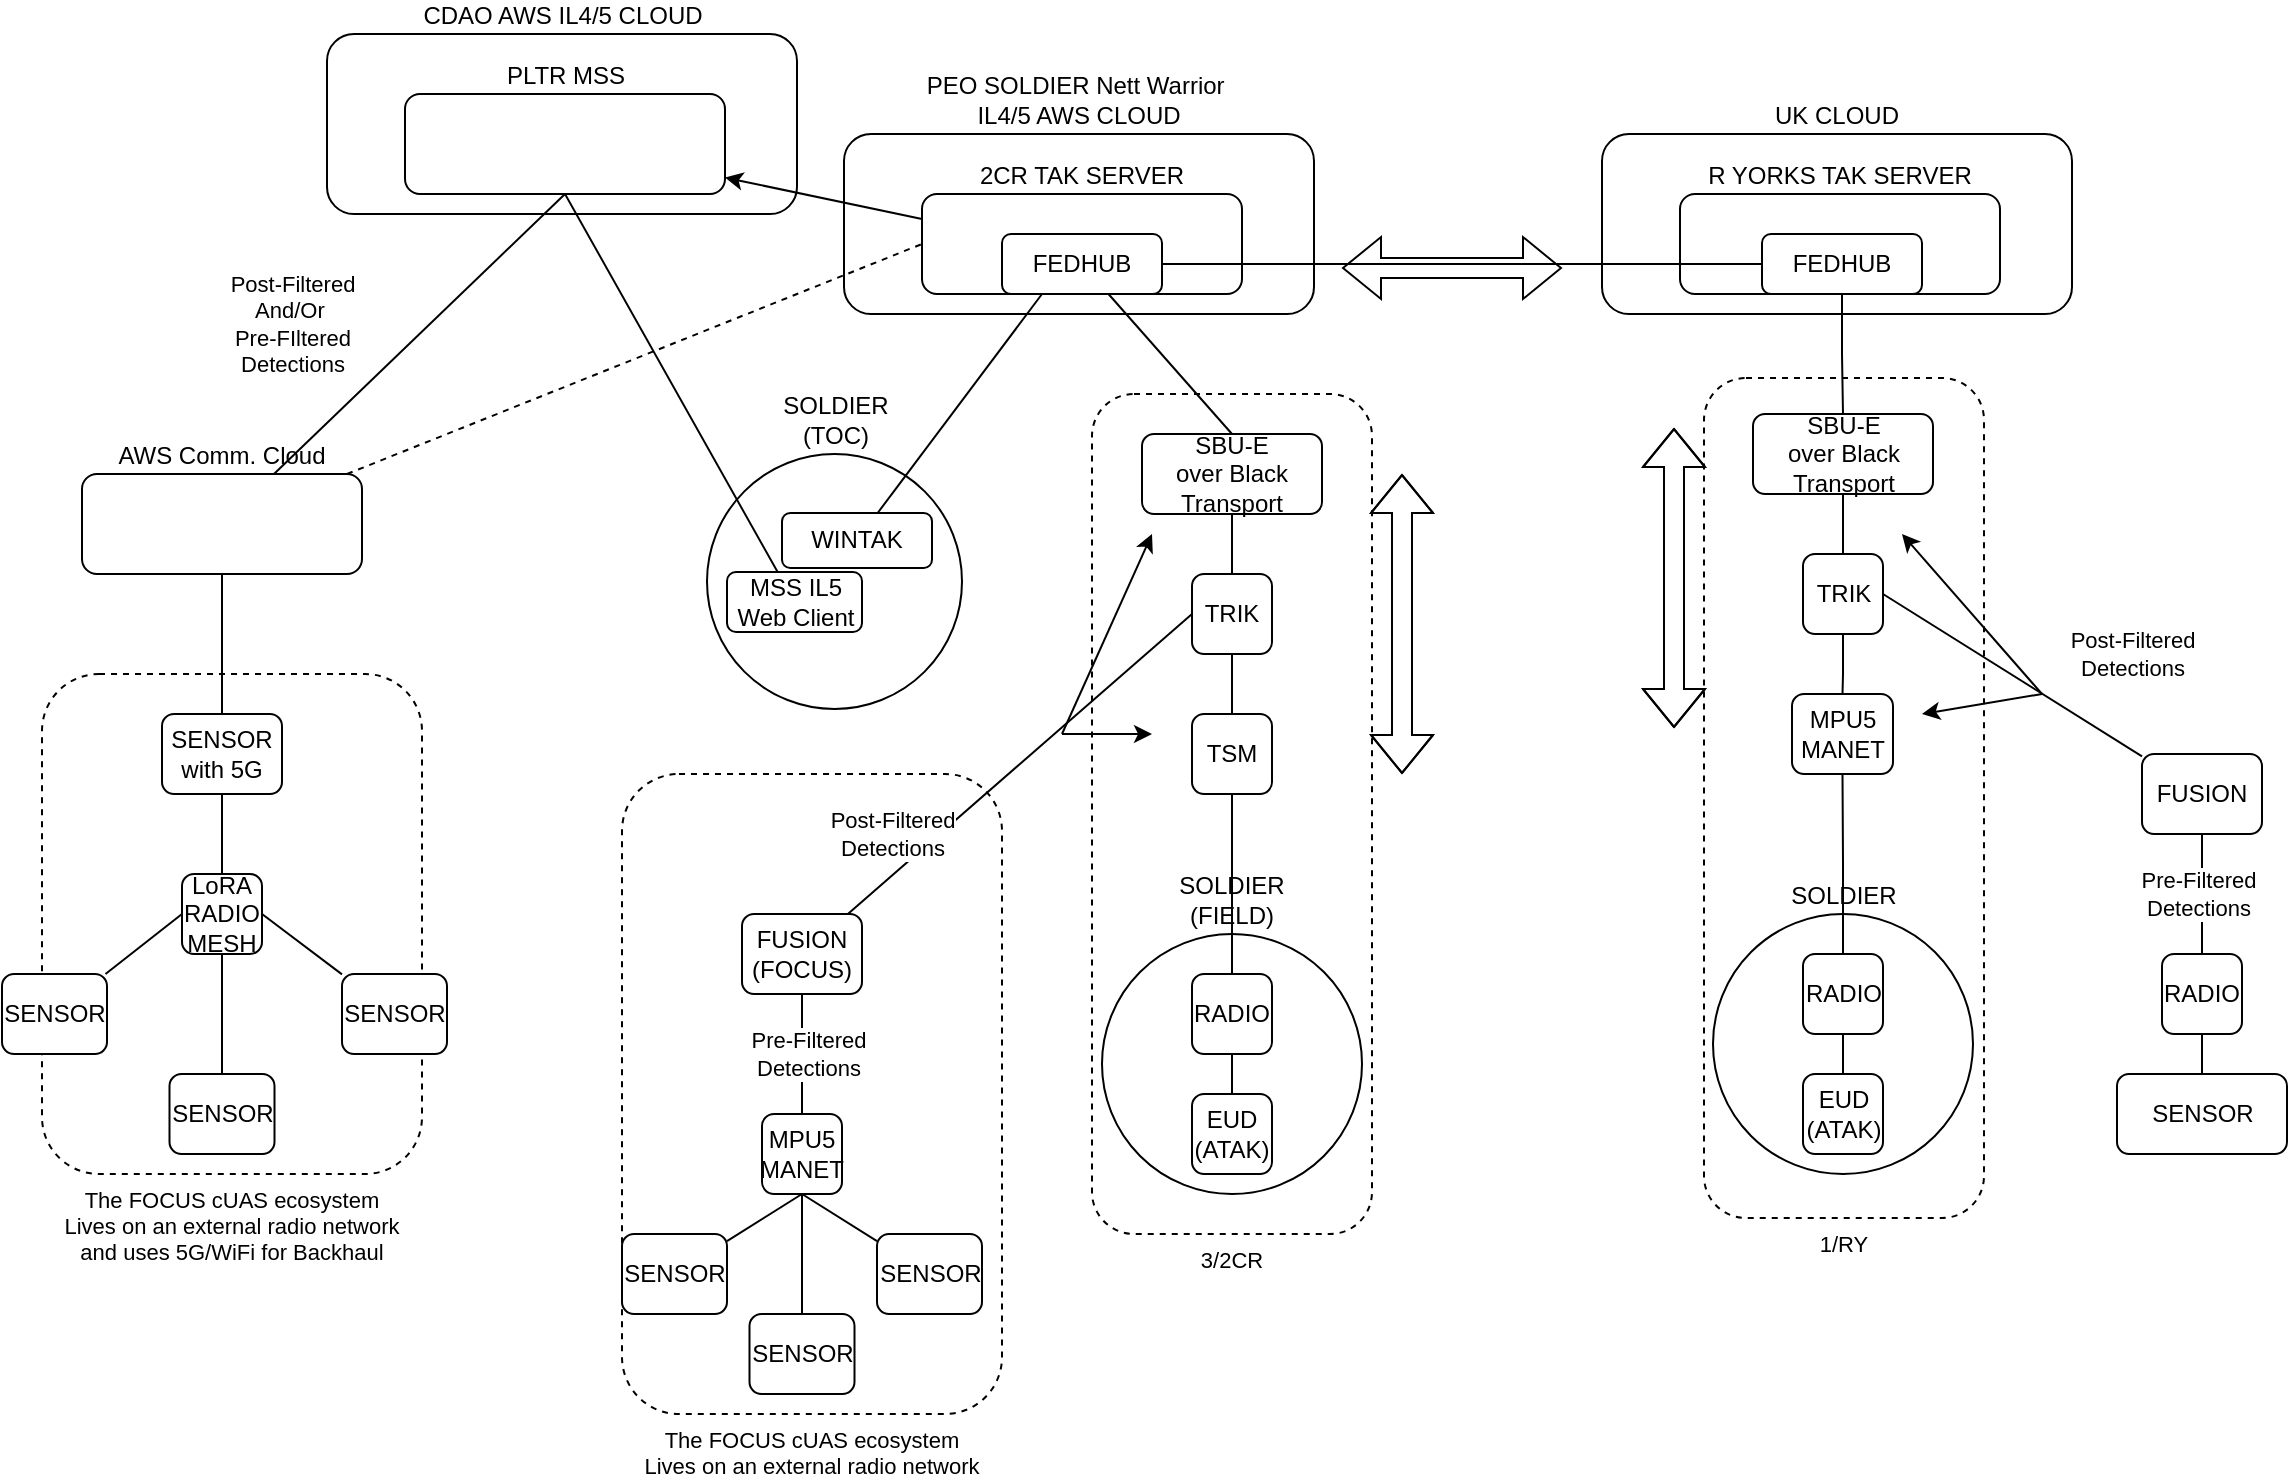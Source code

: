<mxfile version="27.1.6">
  <diagram name="Page-1" id="hvNq0bLNqhKwoZfUZP0T">
    <mxGraphModel grid="1" page="1" gridSize="10" guides="1" tooltips="1" connect="1" arrows="1" fold="1" pageScale="1" pageWidth="850" pageHeight="1100" math="0" shadow="0">
      <root>
        <mxCell id="0" />
        <mxCell id="1" parent="0" />
        <mxCell id="jyh1h8HAa2u7fzU4bVlv-78" value="1/RY" style="rounded=1;whiteSpace=wrap;html=1;fontFamily=Helvetica;fontSize=11;fontColor=default;labelBackgroundColor=default;dashed=1;labelPosition=center;verticalLabelPosition=bottom;align=center;verticalAlign=top;" vertex="1" parent="1">
          <mxGeometry x="581" y="82" width="140" height="420" as="geometry" />
        </mxCell>
        <mxCell id="jyh1h8HAa2u7fzU4bVlv-77" value="The FOCUS cUAS ecosystem&lt;div&gt;Lives on an external radio network&lt;/div&gt;" style="rounded=1;whiteSpace=wrap;html=1;fontFamily=Helvetica;fontSize=11;fontColor=default;labelBackgroundColor=default;dashed=1;labelPosition=center;verticalLabelPosition=bottom;align=center;verticalAlign=top;" vertex="1" parent="1">
          <mxGeometry x="40" y="280" width="190" height="320" as="geometry" />
        </mxCell>
        <mxCell id="jyh1h8HAa2u7fzU4bVlv-75" value="3/2CR" style="rounded=1;whiteSpace=wrap;html=1;fontFamily=Helvetica;fontSize=11;fontColor=default;labelBackgroundColor=default;dashed=1;labelPosition=center;verticalLabelPosition=bottom;align=center;verticalAlign=top;" vertex="1" parent="1">
          <mxGeometry x="275" y="90" width="140" height="420" as="geometry" />
        </mxCell>
        <mxCell id="jyh1h8HAa2u7fzU4bVlv-12" value="PEO SOLDIER Nett Warrior&amp;nbsp;&lt;div&gt;IL4/5 AWS CLOUD&lt;/div&gt;" style="rounded=1;whiteSpace=wrap;html=1;labelPosition=center;verticalLabelPosition=top;align=center;verticalAlign=bottom;" vertex="1" parent="1">
          <mxGeometry x="151" y="-40" width="235" height="90" as="geometry" />
        </mxCell>
        <mxCell id="jyh1h8HAa2u7fzU4bVlv-13" value="2CR TAK SERVER" style="rounded=1;whiteSpace=wrap;html=1;labelPosition=center;verticalLabelPosition=top;align=center;verticalAlign=bottom;" vertex="1" parent="1">
          <mxGeometry x="190" y="-10" width="160" height="50" as="geometry" />
        </mxCell>
        <mxCell id="jyh1h8HAa2u7fzU4bVlv-29" style="rounded=0;orthogonalLoop=1;jettySize=auto;html=1;entryX=0.5;entryY=0;entryDx=0;entryDy=0;endArrow=none;startFill=0;" edge="1" parent="1" source="jyh1h8HAa2u7fzU4bVlv-14" target="jyh1h8HAa2u7fzU4bVlv-28">
          <mxGeometry relative="1" as="geometry" />
        </mxCell>
        <mxCell id="jyh1h8HAa2u7fzU4bVlv-14" value="FEDHUB" style="rounded=1;whiteSpace=wrap;html=1;" vertex="1" parent="1">
          <mxGeometry x="230" y="10" width="80" height="30" as="geometry" />
        </mxCell>
        <mxCell id="jyh1h8HAa2u7fzU4bVlv-16" value="UK CLOUD" style="rounded=1;whiteSpace=wrap;html=1;labelPosition=center;verticalLabelPosition=top;align=center;verticalAlign=bottom;" vertex="1" parent="1">
          <mxGeometry x="530" y="-40" width="235" height="90" as="geometry" />
        </mxCell>
        <mxCell id="jyh1h8HAa2u7fzU4bVlv-17" value="R YORKS TAK SERVER" style="rounded=1;whiteSpace=wrap;html=1;labelPosition=center;verticalLabelPosition=top;align=center;verticalAlign=bottom;" vertex="1" parent="1">
          <mxGeometry x="569" y="-10" width="160" height="50" as="geometry" />
        </mxCell>
        <mxCell id="jyh1h8HAa2u7fzU4bVlv-40" style="edgeStyle=orthogonalEdgeStyle;rounded=0;orthogonalLoop=1;jettySize=auto;html=1;endArrow=none;startFill=0;" edge="1" parent="1" source="jyh1h8HAa2u7fzU4bVlv-18" target="jyh1h8HAa2u7fzU4bVlv-39">
          <mxGeometry relative="1" as="geometry" />
        </mxCell>
        <mxCell id="jyh1h8HAa2u7fzU4bVlv-41" style="edgeStyle=orthogonalEdgeStyle;rounded=0;orthogonalLoop=1;jettySize=auto;html=1;endArrow=none;startFill=0;" edge="1" parent="1" source="jyh1h8HAa2u7fzU4bVlv-18" target="jyh1h8HAa2u7fzU4bVlv-14">
          <mxGeometry relative="1" as="geometry" />
        </mxCell>
        <mxCell id="jyh1h8HAa2u7fzU4bVlv-18" value="FEDHUB" style="rounded=1;whiteSpace=wrap;html=1;" vertex="1" parent="1">
          <mxGeometry x="610" y="10" width="80" height="30" as="geometry" />
        </mxCell>
        <mxCell id="jyh1h8HAa2u7fzU4bVlv-19" value="SOLDIER&lt;div&gt;(FIELD)&lt;/div&gt;" style="ellipse;whiteSpace=wrap;html=1;aspect=fixed;labelPosition=center;verticalLabelPosition=top;align=center;verticalAlign=bottom;" vertex="1" parent="1">
          <mxGeometry x="280" y="360" width="130" height="130" as="geometry" />
        </mxCell>
        <mxCell id="jyh1h8HAa2u7fzU4bVlv-20" style="edgeStyle=orthogonalEdgeStyle;rounded=0;orthogonalLoop=1;jettySize=auto;html=1;endArrow=none;startFill=0;" edge="1" parent="1" source="jyh1h8HAa2u7fzU4bVlv-22" target="jyh1h8HAa2u7fzU4bVlv-23">
          <mxGeometry relative="1" as="geometry" />
        </mxCell>
        <mxCell id="jyh1h8HAa2u7fzU4bVlv-21" value="" style="edgeStyle=orthogonalEdgeStyle;rounded=0;orthogonalLoop=1;jettySize=auto;html=1;endArrow=none;startFill=0;" edge="1" parent="1" source="jyh1h8HAa2u7fzU4bVlv-22" target="jyh1h8HAa2u7fzU4bVlv-28">
          <mxGeometry relative="1" as="geometry" />
        </mxCell>
        <mxCell id="jyh1h8HAa2u7fzU4bVlv-22" value="TRIK" style="rounded=1;whiteSpace=wrap;html=1;" vertex="1" parent="1">
          <mxGeometry x="325" y="180" width="40" height="40" as="geometry" />
        </mxCell>
        <mxCell id="jyh1h8HAa2u7fzU4bVlv-23" value="TSM" style="rounded=1;whiteSpace=wrap;html=1;" vertex="1" parent="1">
          <mxGeometry x="325" y="250" width="40" height="40" as="geometry" />
        </mxCell>
        <mxCell id="jyh1h8HAa2u7fzU4bVlv-24" style="edgeStyle=orthogonalEdgeStyle;rounded=0;orthogonalLoop=1;jettySize=auto;html=1;entryX=0.5;entryY=1;entryDx=0;entryDy=0;endArrow=none;startFill=0;" edge="1" parent="1" source="jyh1h8HAa2u7fzU4bVlv-27" target="jyh1h8HAa2u7fzU4bVlv-23">
          <mxGeometry relative="1" as="geometry" />
        </mxCell>
        <mxCell id="jyh1h8HAa2u7fzU4bVlv-25" value="EUD&lt;div&gt;(ATAK)&lt;/div&gt;" style="rounded=1;whiteSpace=wrap;html=1;" vertex="1" parent="1">
          <mxGeometry x="325" y="440" width="40" height="40" as="geometry" />
        </mxCell>
        <mxCell id="jyh1h8HAa2u7fzU4bVlv-26" value="" style="edgeStyle=orthogonalEdgeStyle;rounded=0;orthogonalLoop=1;jettySize=auto;html=1;entryX=0.5;entryY=1;entryDx=0;entryDy=0;endArrow=none;startFill=0;" edge="1" parent="1" source="jyh1h8HAa2u7fzU4bVlv-25" target="jyh1h8HAa2u7fzU4bVlv-27">
          <mxGeometry relative="1" as="geometry">
            <mxPoint x="345" y="360" as="sourcePoint" />
            <mxPoint x="345" y="280" as="targetPoint" />
          </mxGeometry>
        </mxCell>
        <mxCell id="jyh1h8HAa2u7fzU4bVlv-27" value="RADIO" style="rounded=1;whiteSpace=wrap;html=1;" vertex="1" parent="1">
          <mxGeometry x="325" y="380" width="40" height="40" as="geometry" />
        </mxCell>
        <mxCell id="jyh1h8HAa2u7fzU4bVlv-28" value="SBU-E&lt;div&gt;over Black Transport&lt;/div&gt;" style="rounded=1;whiteSpace=wrap;html=1;" vertex="1" parent="1">
          <mxGeometry x="300" y="110" width="90" height="40" as="geometry" />
        </mxCell>
        <mxCell id="jyh1h8HAa2u7fzU4bVlv-30" value="SOLDIER" style="ellipse;whiteSpace=wrap;html=1;aspect=fixed;labelPosition=center;verticalLabelPosition=top;align=center;verticalAlign=bottom;" vertex="1" parent="1">
          <mxGeometry x="585.5" y="350" width="130" height="130" as="geometry" />
        </mxCell>
        <mxCell id="jyh1h8HAa2u7fzU4bVlv-31" style="edgeStyle=orthogonalEdgeStyle;rounded=0;orthogonalLoop=1;jettySize=auto;html=1;endArrow=none;startFill=0;" edge="1" parent="1" source="jyh1h8HAa2u7fzU4bVlv-33" target="jyh1h8HAa2u7fzU4bVlv-34">
          <mxGeometry relative="1" as="geometry" />
        </mxCell>
        <mxCell id="jyh1h8HAa2u7fzU4bVlv-32" value="" style="edgeStyle=orthogonalEdgeStyle;rounded=0;orthogonalLoop=1;jettySize=auto;html=1;endArrow=none;startFill=0;" edge="1" parent="1" source="jyh1h8HAa2u7fzU4bVlv-33" target="jyh1h8HAa2u7fzU4bVlv-39">
          <mxGeometry relative="1" as="geometry" />
        </mxCell>
        <mxCell id="jyh1h8HAa2u7fzU4bVlv-33" value="TRIK" style="rounded=1;whiteSpace=wrap;html=1;" vertex="1" parent="1">
          <mxGeometry x="630.5" y="170" width="40" height="40" as="geometry" />
        </mxCell>
        <mxCell id="jyh1h8HAa2u7fzU4bVlv-34" value="MPU5&lt;div&gt;MANET&lt;/div&gt;" style="rounded=1;whiteSpace=wrap;html=1;" vertex="1" parent="1">
          <mxGeometry x="625" y="240" width="50.5" height="40" as="geometry" />
        </mxCell>
        <mxCell id="jyh1h8HAa2u7fzU4bVlv-35" style="edgeStyle=orthogonalEdgeStyle;rounded=0;orthogonalLoop=1;jettySize=auto;html=1;entryX=0.5;entryY=1;entryDx=0;entryDy=0;endArrow=none;startFill=0;" edge="1" parent="1" source="jyh1h8HAa2u7fzU4bVlv-38" target="jyh1h8HAa2u7fzU4bVlv-34">
          <mxGeometry relative="1" as="geometry" />
        </mxCell>
        <mxCell id="jyh1h8HAa2u7fzU4bVlv-36" value="EUD&lt;div&gt;(ATAK)&lt;/div&gt;" style="rounded=1;whiteSpace=wrap;html=1;" vertex="1" parent="1">
          <mxGeometry x="630.5" y="430" width="40" height="40" as="geometry" />
        </mxCell>
        <mxCell id="jyh1h8HAa2u7fzU4bVlv-37" value="" style="edgeStyle=orthogonalEdgeStyle;rounded=0;orthogonalLoop=1;jettySize=auto;html=1;entryX=0.5;entryY=1;entryDx=0;entryDy=0;endArrow=none;startFill=0;" edge="1" parent="1" source="jyh1h8HAa2u7fzU4bVlv-36" target="jyh1h8HAa2u7fzU4bVlv-38">
          <mxGeometry relative="1" as="geometry">
            <mxPoint x="650.5" y="350" as="sourcePoint" />
            <mxPoint x="650.5" y="270" as="targetPoint" />
          </mxGeometry>
        </mxCell>
        <mxCell id="jyh1h8HAa2u7fzU4bVlv-38" value="RADIO" style="rounded=1;whiteSpace=wrap;html=1;" vertex="1" parent="1">
          <mxGeometry x="630.5" y="370" width="40" height="40" as="geometry" />
        </mxCell>
        <mxCell id="jyh1h8HAa2u7fzU4bVlv-39" value="SBU-E&lt;div&gt;over Black Transport&lt;/div&gt;" style="rounded=1;whiteSpace=wrap;html=1;" vertex="1" parent="1">
          <mxGeometry x="605.5" y="100" width="90" height="40" as="geometry" />
        </mxCell>
        <mxCell id="jyh1h8HAa2u7fzU4bVlv-50" style="rounded=0;orthogonalLoop=1;jettySize=auto;html=1;entryX=1;entryY=0.5;entryDx=0;entryDy=0;endArrow=none;startFill=0;" edge="1" parent="1" source="jyh1h8HAa2u7fzU4bVlv-45" target="jyh1h8HAa2u7fzU4bVlv-33">
          <mxGeometry relative="1" as="geometry" />
        </mxCell>
        <mxCell id="jyh1h8HAa2u7fzU4bVlv-45" value="FUSION" style="rounded=1;whiteSpace=wrap;html=1;" vertex="1" parent="1">
          <mxGeometry x="800" y="270" width="60" height="40" as="geometry" />
        </mxCell>
        <mxCell id="jyh1h8HAa2u7fzU4bVlv-46" style="edgeStyle=orthogonalEdgeStyle;rounded=0;orthogonalLoop=1;jettySize=auto;html=1;entryX=0.5;entryY=1;entryDx=0;entryDy=0;endArrow=none;startFill=0;" edge="1" parent="1" source="jyh1h8HAa2u7fzU4bVlv-49" target="jyh1h8HAa2u7fzU4bVlv-45">
          <mxGeometry relative="1" as="geometry" />
        </mxCell>
        <mxCell id="jyh1h8HAa2u7fzU4bVlv-47" value="SENSOR" style="rounded=1;whiteSpace=wrap;html=1;" vertex="1" parent="1">
          <mxGeometry x="787.5" y="430" width="85" height="40" as="geometry" />
        </mxCell>
        <mxCell id="jyh1h8HAa2u7fzU4bVlv-48" value="" style="edgeStyle=orthogonalEdgeStyle;rounded=0;orthogonalLoop=1;jettySize=auto;html=1;entryX=0.5;entryY=1;entryDx=0;entryDy=0;endArrow=none;startFill=0;" edge="1" parent="1" source="jyh1h8HAa2u7fzU4bVlv-47" target="jyh1h8HAa2u7fzU4bVlv-49">
          <mxGeometry relative="1" as="geometry">
            <mxPoint x="815" y="350" as="sourcePoint" />
            <mxPoint x="815" y="270" as="targetPoint" />
          </mxGeometry>
        </mxCell>
        <mxCell id="jyh1h8HAa2u7fzU4bVlv-49" value="RADIO" style="rounded=1;whiteSpace=wrap;html=1;" vertex="1" parent="1">
          <mxGeometry x="810" y="370" width="40" height="40" as="geometry" />
        </mxCell>
        <mxCell id="jyh1h8HAa2u7fzU4bVlv-54" value="" style="endArrow=classic;html=1;rounded=0;curved=1;" edge="1" parent="1">
          <mxGeometry width="50" height="50" relative="1" as="geometry">
            <mxPoint x="750" y="240" as="sourcePoint" />
            <mxPoint x="680" y="160" as="targetPoint" />
          </mxGeometry>
        </mxCell>
        <mxCell id="jyh1h8HAa2u7fzU4bVlv-55" value="" style="endArrow=classic;html=1;rounded=0;curved=1;" edge="1" parent="1">
          <mxGeometry width="50" height="50" relative="1" as="geometry">
            <mxPoint x="750" y="240" as="sourcePoint" />
            <mxPoint x="690" y="250" as="targetPoint" />
          </mxGeometry>
        </mxCell>
        <mxCell id="jyh1h8HAa2u7fzU4bVlv-63" style="rounded=0;orthogonalLoop=1;jettySize=auto;html=1;entryX=0;entryY=0.5;entryDx=0;entryDy=0;endArrow=none;startFill=0;" edge="1" parent="1" source="jyh1h8HAa2u7fzU4bVlv-56">
          <mxGeometry relative="1" as="geometry">
            <mxPoint x="325" y="200" as="targetPoint" />
          </mxGeometry>
        </mxCell>
        <mxCell id="jyh1h8HAa2u7fzU4bVlv-56" value="FUSION&lt;div&gt;(FOCUS)&lt;/div&gt;" style="rounded=1;whiteSpace=wrap;html=1;" vertex="1" parent="1">
          <mxGeometry x="100" y="350" width="60" height="40" as="geometry" />
        </mxCell>
        <mxCell id="jyh1h8HAa2u7fzU4bVlv-57" style="edgeStyle=orthogonalEdgeStyle;rounded=0;orthogonalLoop=1;jettySize=auto;html=1;entryX=0.5;entryY=1;entryDx=0;entryDy=0;endArrow=none;startFill=0;" edge="1" parent="1" source="jyh1h8HAa2u7fzU4bVlv-60" target="jyh1h8HAa2u7fzU4bVlv-56">
          <mxGeometry relative="1" as="geometry" />
        </mxCell>
        <mxCell id="jyh1h8HAa2u7fzU4bVlv-58" value="SENSOR" style="rounded=1;whiteSpace=wrap;html=1;" vertex="1" parent="1">
          <mxGeometry x="40" y="510" width="52.5" height="40" as="geometry" />
        </mxCell>
        <mxCell id="jyh1h8HAa2u7fzU4bVlv-59" value="" style="rounded=0;orthogonalLoop=1;jettySize=auto;html=1;entryX=0.5;entryY=1;entryDx=0;entryDy=0;endArrow=none;startFill=0;" edge="1" parent="1" source="jyh1h8HAa2u7fzU4bVlv-58" target="jyh1h8HAa2u7fzU4bVlv-60">
          <mxGeometry relative="1" as="geometry">
            <mxPoint x="115" y="430" as="sourcePoint" />
            <mxPoint x="115" y="350" as="targetPoint" />
          </mxGeometry>
        </mxCell>
        <mxCell id="jyh1h8HAa2u7fzU4bVlv-60" value="MPU5&lt;div&gt;MANET&lt;/div&gt;" style="rounded=1;whiteSpace=wrap;html=1;" vertex="1" parent="1">
          <mxGeometry x="110" y="450" width="40" height="40" as="geometry" />
        </mxCell>
        <mxCell id="jyh1h8HAa2u7fzU4bVlv-61" value="" style="endArrow=classic;html=1;rounded=0;curved=1;" edge="1" parent="1">
          <mxGeometry width="50" height="50" relative="1" as="geometry">
            <mxPoint x="260" y="260" as="sourcePoint" />
            <mxPoint x="305" y="160" as="targetPoint" />
          </mxGeometry>
        </mxCell>
        <mxCell id="jyh1h8HAa2u7fzU4bVlv-62" value="" style="endArrow=classic;html=1;rounded=0;curved=1;" edge="1" parent="1">
          <mxGeometry width="50" height="50" relative="1" as="geometry">
            <mxPoint x="260" y="260" as="sourcePoint" />
            <mxPoint x="305" y="260" as="targetPoint" />
          </mxGeometry>
        </mxCell>
        <mxCell id="jyh1h8HAa2u7fzU4bVlv-64" value="" style="shape=flexArrow;endArrow=classic;startArrow=classic;html=1;rounded=0;strokeColor=default;align=center;verticalAlign=middle;fontFamily=Helvetica;fontSize=11;fontColor=default;labelBackgroundColor=default;" edge="1" parent="1">
          <mxGeometry width="100" height="100" relative="1" as="geometry">
            <mxPoint x="400" y="27" as="sourcePoint" />
            <mxPoint x="510" y="27" as="targetPoint" />
          </mxGeometry>
        </mxCell>
        <mxCell id="jyh1h8HAa2u7fzU4bVlv-65" value="" style="shape=flexArrow;endArrow=classic;startArrow=classic;html=1;rounded=0;strokeColor=default;align=center;verticalAlign=middle;fontFamily=Helvetica;fontSize=11;fontColor=default;labelBackgroundColor=default;" edge="1" parent="1">
          <mxGeometry width="100" height="100" relative="1" as="geometry">
            <mxPoint x="430" y="130" as="sourcePoint" />
            <mxPoint x="430" y="280" as="targetPoint" />
            <Array as="points">
              <mxPoint x="430" y="219" />
            </Array>
          </mxGeometry>
        </mxCell>
        <mxCell id="jyh1h8HAa2u7fzU4bVlv-66" value="" style="shape=flexArrow;endArrow=classic;startArrow=classic;html=1;rounded=0;strokeColor=default;align=center;verticalAlign=middle;fontFamily=Helvetica;fontSize=11;fontColor=default;labelBackgroundColor=default;" edge="1" parent="1">
          <mxGeometry width="100" height="100" relative="1" as="geometry">
            <mxPoint x="566" y="107" as="sourcePoint" />
            <mxPoint x="566" y="257" as="targetPoint" />
            <Array as="points">
              <mxPoint x="566" y="196" />
            </Array>
          </mxGeometry>
        </mxCell>
        <mxCell id="jyh1h8HAa2u7fzU4bVlv-67" value="Post-Filtered&lt;div&gt;Detections&lt;/div&gt;" style="text;html=1;align=center;verticalAlign=middle;resizable=0;points=[];autosize=1;strokeColor=none;fillColor=none;fontFamily=Helvetica;fontSize=11;fontColor=default;labelBackgroundColor=default;" vertex="1" parent="1">
          <mxGeometry x="130" y="290" width="90" height="40" as="geometry" />
        </mxCell>
        <mxCell id="jyh1h8HAa2u7fzU4bVlv-68" value="Pre-Filtered&lt;div&gt;Detections&lt;/div&gt;" style="text;html=1;align=center;verticalAlign=middle;resizable=0;points=[];autosize=1;strokeColor=none;fillColor=none;fontFamily=Helvetica;fontSize=11;fontColor=default;labelBackgroundColor=default;" vertex="1" parent="1">
          <mxGeometry x="92.5" y="400" width="80" height="40" as="geometry" />
        </mxCell>
        <mxCell id="jyh1h8HAa2u7fzU4bVlv-71" style="edgeStyle=none;shape=connector;rounded=0;orthogonalLoop=1;jettySize=auto;html=1;strokeColor=default;align=center;verticalAlign=middle;fontFamily=Helvetica;fontSize=11;fontColor=default;labelBackgroundColor=default;startFill=0;endArrow=none;" edge="1" parent="1" source="jyh1h8HAa2u7fzU4bVlv-69" target="jyh1h8HAa2u7fzU4bVlv-60">
          <mxGeometry relative="1" as="geometry" />
        </mxCell>
        <mxCell id="jyh1h8HAa2u7fzU4bVlv-69" value="SENSOR" style="rounded=1;whiteSpace=wrap;html=1;" vertex="1" parent="1">
          <mxGeometry x="103.75" y="550" width="52.5" height="40" as="geometry" />
        </mxCell>
        <mxCell id="jyh1h8HAa2u7fzU4bVlv-72" style="edgeStyle=none;shape=connector;rounded=0;orthogonalLoop=1;jettySize=auto;html=1;entryX=0.5;entryY=1;entryDx=0;entryDy=0;strokeColor=default;align=center;verticalAlign=middle;fontFamily=Helvetica;fontSize=11;fontColor=default;labelBackgroundColor=default;startFill=0;endArrow=none;" edge="1" parent="1" source="jyh1h8HAa2u7fzU4bVlv-70" target="jyh1h8HAa2u7fzU4bVlv-60">
          <mxGeometry relative="1" as="geometry" />
        </mxCell>
        <mxCell id="jyh1h8HAa2u7fzU4bVlv-70" value="SENSOR" style="rounded=1;whiteSpace=wrap;html=1;" vertex="1" parent="1">
          <mxGeometry x="167.5" y="510" width="52.5" height="40" as="geometry" />
        </mxCell>
        <mxCell id="jyh1h8HAa2u7fzU4bVlv-73" value="Post-Filtered&lt;div&gt;Detections&lt;/div&gt;" style="text;html=1;align=center;verticalAlign=middle;resizable=0;points=[];autosize=1;strokeColor=none;fillColor=none;fontFamily=Helvetica;fontSize=11;fontColor=default;labelBackgroundColor=default;" vertex="1" parent="1">
          <mxGeometry x="750" y="200" width="90" height="40" as="geometry" />
        </mxCell>
        <mxCell id="jyh1h8HAa2u7fzU4bVlv-74" value="Pre-Filtered&lt;div&gt;Detections&lt;/div&gt;" style="text;html=1;align=center;verticalAlign=middle;resizable=0;points=[];autosize=1;strokeColor=none;fillColor=none;fontFamily=Helvetica;fontSize=11;fontColor=default;labelBackgroundColor=default;" vertex="1" parent="1">
          <mxGeometry x="787.5" y="320" width="80" height="40" as="geometry" />
        </mxCell>
        <mxCell id="jyh1h8HAa2u7fzU4bVlv-79" value="CDAO AWS IL4/5 CLOUD" style="rounded=1;whiteSpace=wrap;html=1;labelPosition=center;verticalLabelPosition=top;align=center;verticalAlign=bottom;" vertex="1" parent="1">
          <mxGeometry x="-107.5" y="-90" width="235" height="90" as="geometry" />
        </mxCell>
        <mxCell id="jyh1h8HAa2u7fzU4bVlv-104" style="edgeStyle=none;shape=connector;rounded=0;orthogonalLoop=1;jettySize=auto;html=1;entryX=0;entryY=0.25;entryDx=0;entryDy=0;strokeColor=default;align=center;verticalAlign=middle;fontFamily=Helvetica;fontSize=11;fontColor=default;labelBackgroundColor=default;startFill=1;endArrow=none;endFill=1;startArrow=classic;" edge="1" parent="1" source="jyh1h8HAa2u7fzU4bVlv-80" target="jyh1h8HAa2u7fzU4bVlv-13">
          <mxGeometry relative="1" as="geometry" />
        </mxCell>
        <mxCell id="jyh1h8HAa2u7fzU4bVlv-80" value="PLTR MSS" style="rounded=1;whiteSpace=wrap;html=1;labelPosition=center;verticalLabelPosition=top;align=center;verticalAlign=bottom;" vertex="1" parent="1">
          <mxGeometry x="-68.5" y="-60" width="160" height="50" as="geometry" />
        </mxCell>
        <mxCell id="jyh1h8HAa2u7fzU4bVlv-102" style="edgeStyle=none;shape=connector;rounded=0;orthogonalLoop=1;jettySize=auto;html=1;entryX=0.5;entryY=1;entryDx=0;entryDy=0;strokeColor=default;align=center;verticalAlign=middle;fontFamily=Helvetica;fontSize=11;fontColor=default;labelBackgroundColor=default;startFill=0;endArrow=none;" edge="1" parent="1" source="jyh1h8HAa2u7fzU4bVlv-82" target="jyh1h8HAa2u7fzU4bVlv-80">
          <mxGeometry relative="1" as="geometry" />
        </mxCell>
        <mxCell id="jyh1h8HAa2u7fzU4bVlv-103" style="edgeStyle=none;shape=connector;rounded=0;orthogonalLoop=1;jettySize=auto;html=1;entryX=0;entryY=0.5;entryDx=0;entryDy=0;strokeColor=default;align=center;verticalAlign=middle;fontFamily=Helvetica;fontSize=11;fontColor=default;labelBackgroundColor=default;startFill=0;endArrow=none;dashed=1;" edge="1" parent="1" source="jyh1h8HAa2u7fzU4bVlv-82" target="jyh1h8HAa2u7fzU4bVlv-13">
          <mxGeometry relative="1" as="geometry" />
        </mxCell>
        <mxCell id="jyh1h8HAa2u7fzU4bVlv-82" value="AWS Comm. Cloud" style="rounded=1;whiteSpace=wrap;html=1;labelPosition=center;verticalLabelPosition=top;align=center;verticalAlign=bottom;" vertex="1" parent="1">
          <mxGeometry x="-230" y="130" width="140" height="50" as="geometry" />
        </mxCell>
        <mxCell id="jyh1h8HAa2u7fzU4bVlv-83" value="The FOCUS cUAS ecosystem&lt;div&gt;Lives on an external radio network&lt;/div&gt;&lt;div&gt;and uses 5G/WiFi for Backhaul&lt;/div&gt;" style="rounded=1;whiteSpace=wrap;html=1;fontFamily=Helvetica;fontSize=11;fontColor=default;labelBackgroundColor=default;dashed=1;labelPosition=center;verticalLabelPosition=bottom;align=center;verticalAlign=top;" vertex="1" parent="1">
          <mxGeometry x="-250" y="230" width="190" height="250" as="geometry" />
        </mxCell>
        <mxCell id="jyh1h8HAa2u7fzU4bVlv-101" style="edgeStyle=none;shape=connector;rounded=0;orthogonalLoop=1;jettySize=auto;html=1;entryX=0.5;entryY=1;entryDx=0;entryDy=0;strokeColor=default;align=center;verticalAlign=middle;fontFamily=Helvetica;fontSize=11;fontColor=default;labelBackgroundColor=default;startFill=0;endArrow=none;" edge="1" parent="1" source="jyh1h8HAa2u7fzU4bVlv-84" target="jyh1h8HAa2u7fzU4bVlv-82">
          <mxGeometry relative="1" as="geometry" />
        </mxCell>
        <mxCell id="jyh1h8HAa2u7fzU4bVlv-84" value="SENSOR&lt;div&gt;with 5G&lt;/div&gt;" style="rounded=1;whiteSpace=wrap;html=1;" vertex="1" parent="1">
          <mxGeometry x="-190" y="250" width="60" height="40" as="geometry" />
        </mxCell>
        <mxCell id="jyh1h8HAa2u7fzU4bVlv-85" style="edgeStyle=orthogonalEdgeStyle;rounded=0;orthogonalLoop=1;jettySize=auto;html=1;entryX=0.5;entryY=1;entryDx=0;entryDy=0;endArrow=none;startFill=0;" edge="1" parent="1" source="jyh1h8HAa2u7fzU4bVlv-88" target="jyh1h8HAa2u7fzU4bVlv-84">
          <mxGeometry relative="1" as="geometry" />
        </mxCell>
        <mxCell id="jyh1h8HAa2u7fzU4bVlv-86" value="SENSOR" style="rounded=1;whiteSpace=wrap;html=1;" vertex="1" parent="1">
          <mxGeometry x="-270" y="380" width="52.5" height="40" as="geometry" />
        </mxCell>
        <mxCell id="jyh1h8HAa2u7fzU4bVlv-87" value="" style="rounded=0;orthogonalLoop=1;jettySize=auto;html=1;entryX=0;entryY=0.5;entryDx=0;entryDy=0;endArrow=none;startFill=0;" edge="1" parent="1" source="jyh1h8HAa2u7fzU4bVlv-86" target="jyh1h8HAa2u7fzU4bVlv-88">
          <mxGeometry relative="1" as="geometry">
            <mxPoint x="-175" y="310" as="sourcePoint" />
            <mxPoint x="-175" y="230" as="targetPoint" />
          </mxGeometry>
        </mxCell>
        <mxCell id="jyh1h8HAa2u7fzU4bVlv-88" value="LoRA&lt;div&gt;RADIO&lt;div&gt;MESH&lt;/div&gt;&lt;/div&gt;" style="rounded=1;whiteSpace=wrap;html=1;" vertex="1" parent="1">
          <mxGeometry x="-180" y="330" width="40" height="40" as="geometry" />
        </mxCell>
        <mxCell id="jyh1h8HAa2u7fzU4bVlv-89" value="Post-Filtered&lt;div&gt;And/Or&amp;nbsp;&lt;/div&gt;&lt;div&gt;Pre-FIltered&lt;br&gt;&lt;div&gt;Detections&lt;/div&gt;&lt;/div&gt;" style="text;html=1;align=center;verticalAlign=middle;resizable=0;points=[];autosize=1;strokeColor=none;fillColor=none;fontFamily=Helvetica;fontSize=11;fontColor=default;labelBackgroundColor=default;" vertex="1" parent="1">
          <mxGeometry x="-170" y="20" width="90" height="70" as="geometry" />
        </mxCell>
        <mxCell id="jyh1h8HAa2u7fzU4bVlv-91" style="edgeStyle=none;shape=connector;rounded=0;orthogonalLoop=1;jettySize=auto;html=1;strokeColor=default;align=center;verticalAlign=middle;fontFamily=Helvetica;fontSize=11;fontColor=default;labelBackgroundColor=default;startFill=0;endArrow=none;" edge="1" parent="1" source="jyh1h8HAa2u7fzU4bVlv-92" target="jyh1h8HAa2u7fzU4bVlv-88">
          <mxGeometry relative="1" as="geometry" />
        </mxCell>
        <mxCell id="jyh1h8HAa2u7fzU4bVlv-92" value="SENSOR" style="rounded=1;whiteSpace=wrap;html=1;" vertex="1" parent="1">
          <mxGeometry x="-186.25" y="430" width="52.5" height="40" as="geometry" />
        </mxCell>
        <mxCell id="jyh1h8HAa2u7fzU4bVlv-93" style="edgeStyle=none;shape=connector;rounded=0;orthogonalLoop=1;jettySize=auto;html=1;entryX=1;entryY=0.5;entryDx=0;entryDy=0;strokeColor=default;align=center;verticalAlign=middle;fontFamily=Helvetica;fontSize=11;fontColor=default;labelBackgroundColor=default;startFill=0;endArrow=none;" edge="1" parent="1" source="jyh1h8HAa2u7fzU4bVlv-94" target="jyh1h8HAa2u7fzU4bVlv-88">
          <mxGeometry relative="1" as="geometry" />
        </mxCell>
        <mxCell id="jyh1h8HAa2u7fzU4bVlv-94" value="SENSOR" style="rounded=1;whiteSpace=wrap;html=1;" vertex="1" parent="1">
          <mxGeometry x="-100" y="380" width="52.5" height="40" as="geometry" />
        </mxCell>
        <mxCell id="jyh1h8HAa2u7fzU4bVlv-95" value="SOLDIER&lt;div&gt;(TOC)&lt;/div&gt;" style="ellipse;whiteSpace=wrap;html=1;aspect=fixed;labelPosition=center;verticalLabelPosition=top;align=center;verticalAlign=bottom;" vertex="1" parent="1">
          <mxGeometry x="82.5" y="120" width="127.5" height="127.5" as="geometry" />
        </mxCell>
        <mxCell id="jyh1h8HAa2u7fzU4bVlv-99" style="edgeStyle=none;shape=connector;rounded=0;orthogonalLoop=1;jettySize=auto;html=1;entryX=0.25;entryY=1;entryDx=0;entryDy=0;strokeColor=default;align=center;verticalAlign=middle;fontFamily=Helvetica;fontSize=11;fontColor=default;labelBackgroundColor=default;startFill=0;endArrow=none;" edge="1" parent="1" source="jyh1h8HAa2u7fzU4bVlv-97" target="jyh1h8HAa2u7fzU4bVlv-14">
          <mxGeometry relative="1" as="geometry" />
        </mxCell>
        <mxCell id="jyh1h8HAa2u7fzU4bVlv-97" value="WINTAK" style="rounded=1;whiteSpace=wrap;html=1;" vertex="1" parent="1">
          <mxGeometry x="120" y="149.5" width="75" height="27.5" as="geometry" />
        </mxCell>
        <mxCell id="jyh1h8HAa2u7fzU4bVlv-100" style="edgeStyle=none;shape=connector;rounded=0;orthogonalLoop=1;jettySize=auto;html=1;entryX=0.5;entryY=1;entryDx=0;entryDy=0;strokeColor=default;align=center;verticalAlign=middle;fontFamily=Helvetica;fontSize=11;fontColor=default;labelBackgroundColor=default;startFill=0;endArrow=none;" edge="1" parent="1" source="jyh1h8HAa2u7fzU4bVlv-98" target="jyh1h8HAa2u7fzU4bVlv-80">
          <mxGeometry relative="1" as="geometry" />
        </mxCell>
        <mxCell id="jyh1h8HAa2u7fzU4bVlv-98" value="MSS IL5 Web Client" style="rounded=1;whiteSpace=wrap;html=1;" vertex="1" parent="1">
          <mxGeometry x="92.5" y="179" width="67.5" height="30" as="geometry" />
        </mxCell>
      </root>
    </mxGraphModel>
  </diagram>
</mxfile>
